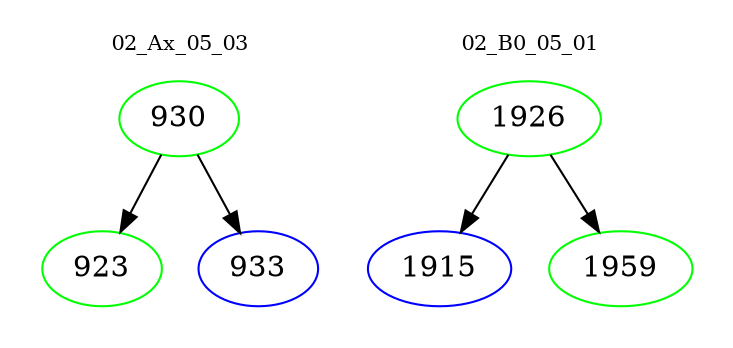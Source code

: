 digraph{
subgraph cluster_0 {
color = white
label = "02_Ax_05_03";
fontsize=10;
T0_930 [label="930", color="green"]
T0_930 -> T0_923 [color="black"]
T0_923 [label="923", color="green"]
T0_930 -> T0_933 [color="black"]
T0_933 [label="933", color="blue"]
}
subgraph cluster_1 {
color = white
label = "02_B0_05_01";
fontsize=10;
T1_1926 [label="1926", color="green"]
T1_1926 -> T1_1915 [color="black"]
T1_1915 [label="1915", color="blue"]
T1_1926 -> T1_1959 [color="black"]
T1_1959 [label="1959", color="green"]
}
}
